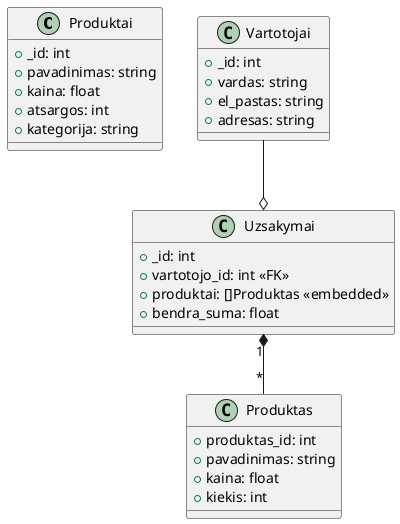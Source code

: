 @startuml

' Define classes for MongoDB collections
class Produktai {
  +_id: int
  +pavadinimas: string
  +kaina: float
  +atsargos: int
  +kategorija: string
}

class Vartotojai {
  +_id: int
  +vardas: string
  +el_pastas: string
  +adresas: string
}

class Uzsakymai {
  +_id: int
  +vartotojo_id: int <<FK>>
  +produktai: []Produktas <<embedded>>
  +bendra_suma: float
}

' Define an embedded class for products in orders
class Produktas {
  +produktas_id: int
  +pavadinimas: string
  +kaina: float
  +kiekis: int
}

' Define relationships
Vartotojai --o Uzsakymai
Uzsakymai "1" *-- "*" Produktas

@enduml
